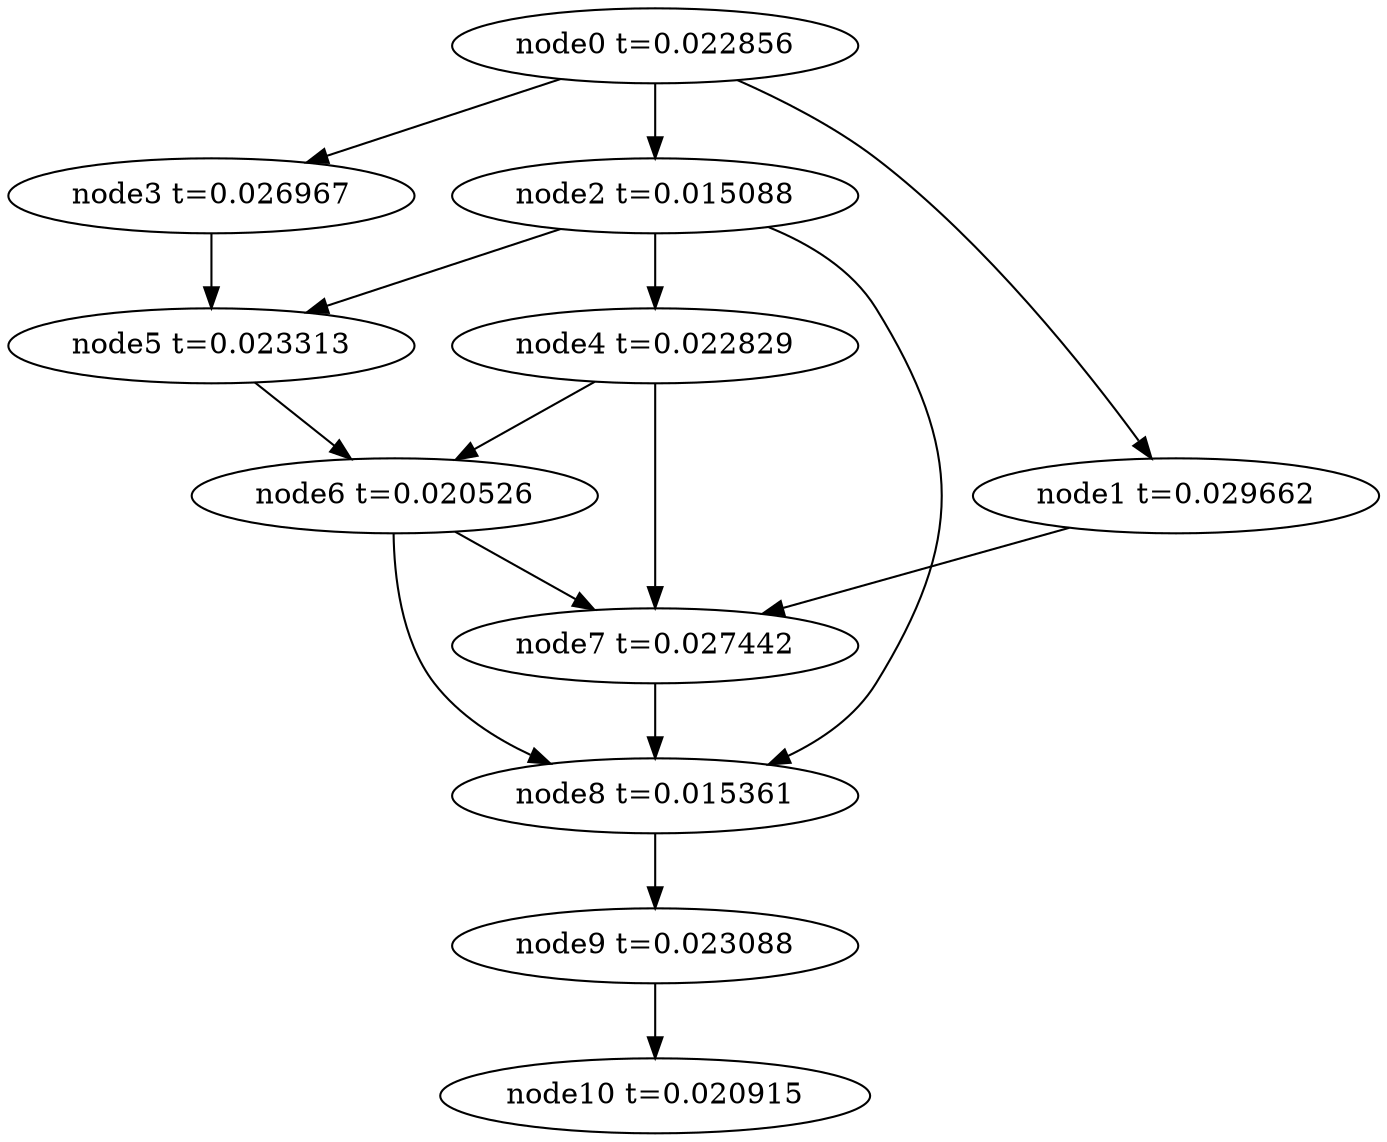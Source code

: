 digraph g{
	node10[label="node10 t=0.020915"]
	node9 -> node10
	node9[label="node9 t=0.023088"];
	node8 -> node9
	node8[label="node8 t=0.015361"];
	node7 -> node8
	node7[label="node7 t=0.027442"];
	node6 -> node8
	node6 -> node7
	node6[label="node6 t=0.020526"];
	node5 -> node6
	node5[label="node5 t=0.023313"];
	node4 -> node7
	node4 -> node6
	node4[label="node4 t=0.022829"];
	node3 -> node5
	node3[label="node3 t=0.026967"];
	node2 -> node8
	node2 -> node5
	node2 -> node4
	node2[label="node2 t=0.015088"];
	node1 -> node7
	node1[label="node1 t=0.029662"];
	node0 -> node3
	node0 -> node2
	node0 -> node1
	node0[label="node0 t=0.022856"];
}
